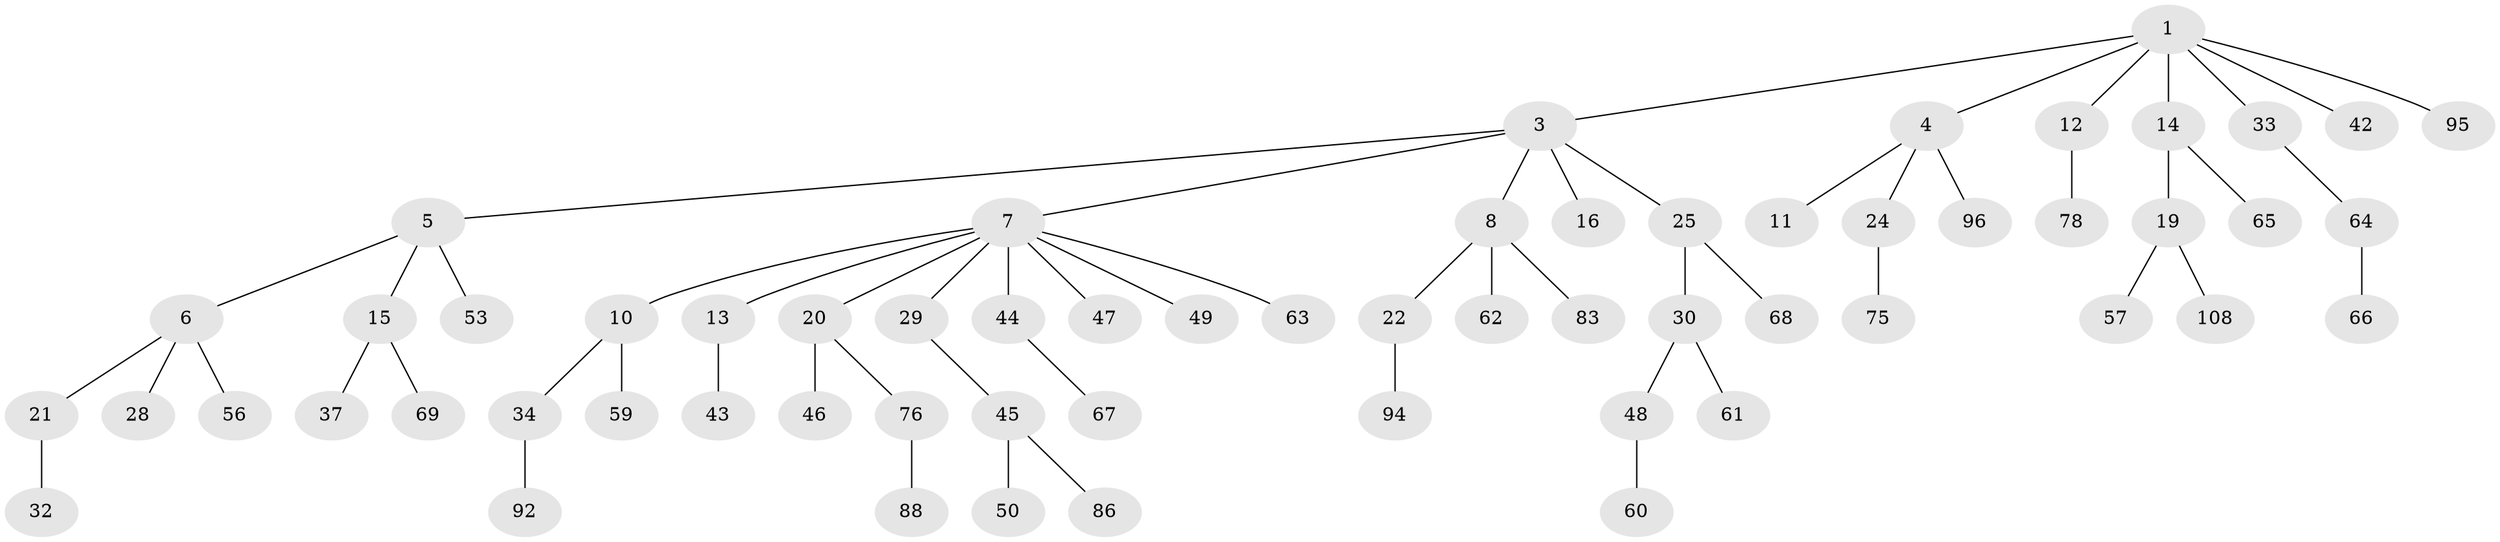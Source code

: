 // original degree distribution, {5: 0.03278688524590164, 4: 0.08196721311475409, 6: 0.02459016393442623, 3: 0.11475409836065574, 2: 0.2540983606557377, 1: 0.4918032786885246}
// Generated by graph-tools (version 1.1) at 2025/15/03/09/25 04:15:35]
// undirected, 61 vertices, 60 edges
graph export_dot {
graph [start="1"]
  node [color=gray90,style=filled];
  1 [super="+2"];
  3;
  4;
  5;
  6;
  7 [super="+9"];
  8 [super="+17+38+18"];
  10 [super="+52+93+39"];
  11 [super="+73+90+105"];
  12 [super="+40"];
  13 [super="+35"];
  14 [super="+118+27"];
  15 [super="+31+102"];
  16 [super="+107"];
  19;
  20;
  21 [super="+89+23"];
  22;
  24 [super="+58"];
  25;
  28;
  29;
  30 [super="+36"];
  32;
  33 [super="+41"];
  34;
  37;
  42;
  43;
  44;
  45;
  46;
  47 [super="+98"];
  48 [super="+113+87+55+71"];
  49 [super="+79"];
  50 [super="+117"];
  53 [super="+115"];
  56 [super="+114+82"];
  57 [super="+70+116+74"];
  59 [super="+97"];
  60 [super="+81+111"];
  61;
  62;
  63 [super="+85"];
  64;
  65;
  66;
  67;
  68 [super="+120"];
  69;
  75;
  76;
  78;
  83;
  86 [super="+112"];
  88;
  92;
  94;
  95;
  96;
  108;
  1 -- 4;
  1 -- 14;
  1 -- 42;
  1 -- 95;
  1 -- 3;
  1 -- 12;
  1 -- 33;
  3 -- 5;
  3 -- 7;
  3 -- 8;
  3 -- 16;
  3 -- 25;
  4 -- 11;
  4 -- 24;
  4 -- 96;
  5 -- 6;
  5 -- 15;
  5 -- 53;
  6 -- 21;
  6 -- 28;
  6 -- 56;
  7 -- 13;
  7 -- 47;
  7 -- 63;
  7 -- 49;
  7 -- 20;
  7 -- 10;
  7 -- 44;
  7 -- 29;
  8 -- 22;
  8 -- 62;
  8 -- 83;
  10 -- 34;
  10 -- 59;
  12 -- 78;
  13 -- 43;
  14 -- 19;
  14 -- 65;
  15 -- 37;
  15 -- 69;
  19 -- 57;
  19 -- 108;
  20 -- 46;
  20 -- 76;
  21 -- 32;
  22 -- 94;
  24 -- 75;
  25 -- 30;
  25 -- 68;
  29 -- 45;
  30 -- 48;
  30 -- 61;
  33 -- 64;
  34 -- 92;
  44 -- 67;
  45 -- 50;
  45 -- 86;
  48 -- 60;
  64 -- 66;
  76 -- 88;
}
